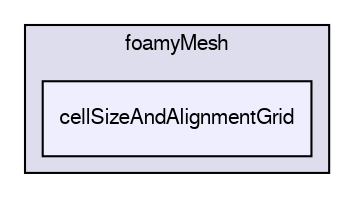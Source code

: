 digraph "applications/utilities/mesh/generation/foamyMesh/cellSizeAndAlignmentGrid" {
  bgcolor=transparent;
  compound=true
  node [ fontsize="10", fontname="FreeSans"];
  edge [ labelfontsize="10", labelfontname="FreeSans"];
  subgraph clusterdir_525b031d9ecda2adbb84a631566a9480 {
    graph [ bgcolor="#ddddee", pencolor="black", label="foamyMesh" fontname="FreeSans", fontsize="10", URL="dir_525b031d9ecda2adbb84a631566a9480.html"]
  dir_7aebd442e55b2fa210628e0a3b6403b8 [shape=box, label="cellSizeAndAlignmentGrid", style="filled", fillcolor="#eeeeff", pencolor="black", URL="dir_7aebd442e55b2fa210628e0a3b6403b8.html"];
  }
}
